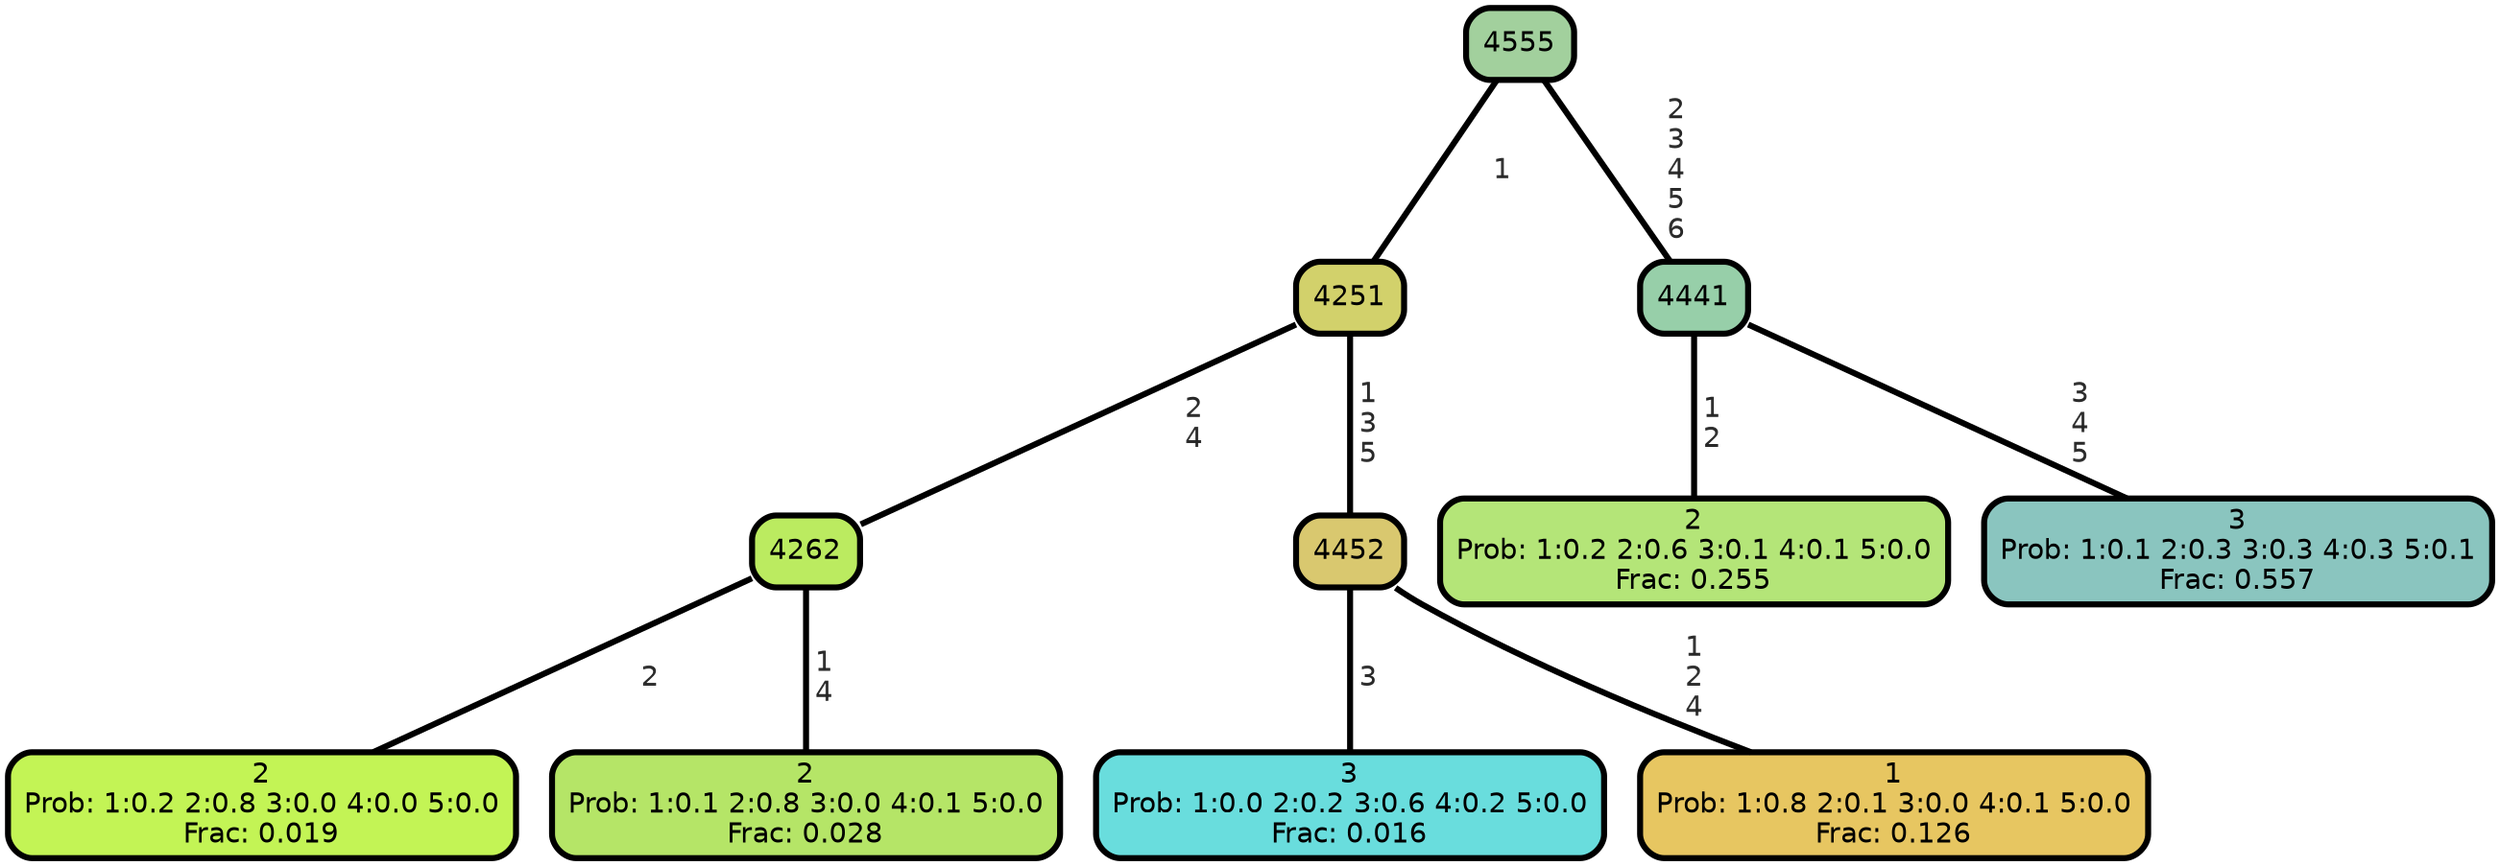 graph Tree {
node [shape=box, style="filled, rounded",color="black",penwidth="3",fontcolor="black",                 fontname=helvetica] ;
graph [ranksep="0 equally", splines=straight,                 bgcolor=transparent, dpi=200] ;
edge [fontname=helvetica, fontweight=bold,fontcolor=grey14,color=black] ;
0 [label="2
Prob: 1:0.2 2:0.8 3:0.0 4:0.0 5:0.0
Frac: 0.019", fillcolor="#c3f455"] ;
1 [label="4262", fillcolor="#bbeb60"] ;
2 [label="2
Prob: 1:0.1 2:0.8 3:0.0 4:0.1 5:0.0
Frac: 0.028", fillcolor="#b5e567"] ;
3 [label="4251", fillcolor="#d2d16b"] ;
4 [label="3
Prob: 1:0.0 2:0.2 3:0.6 4:0.2 5:0.0
Frac: 0.016", fillcolor="#69dddd"] ;
5 [label="4452", fillcolor="#d9c86f"] ;
6 [label="1
Prob: 1:0.8 2:0.1 3:0.0 4:0.1 5:0.0
Frac: 0.126", fillcolor="#e7c661"] ;
7 [label="4555", fillcolor="#a2d09d"] ;
8 [label="2
Prob: 1:0.2 2:0.6 3:0.1 4:0.1 5:0.0
Frac: 0.255", fillcolor="#b4e578"] ;
9 [label="4441", fillcolor="#97cfa9"] ;
10 [label="3
Prob: 1:0.1 2:0.3 3:0.3 4:0.3 5:0.1
Frac: 0.557", fillcolor="#8ac5bf"] ;
1 -- 0 [label=" 2",penwidth=3] ;
1 -- 2 [label=" 1\n 4",penwidth=3] ;
3 -- 1 [label=" 2\n 4",penwidth=3] ;
3 -- 5 [label=" 1\n 3\n 5",penwidth=3] ;
5 -- 4 [label=" 3",penwidth=3] ;
5 -- 6 [label=" 1\n 2\n 4",penwidth=3] ;
7 -- 3 [label=" 1",penwidth=3] ;
7 -- 9 [label=" 2\n 3\n 4\n 5\n 6",penwidth=3] ;
9 -- 8 [label=" 1\n 2",penwidth=3] ;
9 -- 10 [label=" 3\n 4\n 5",penwidth=3] ;
{rank = same;}}